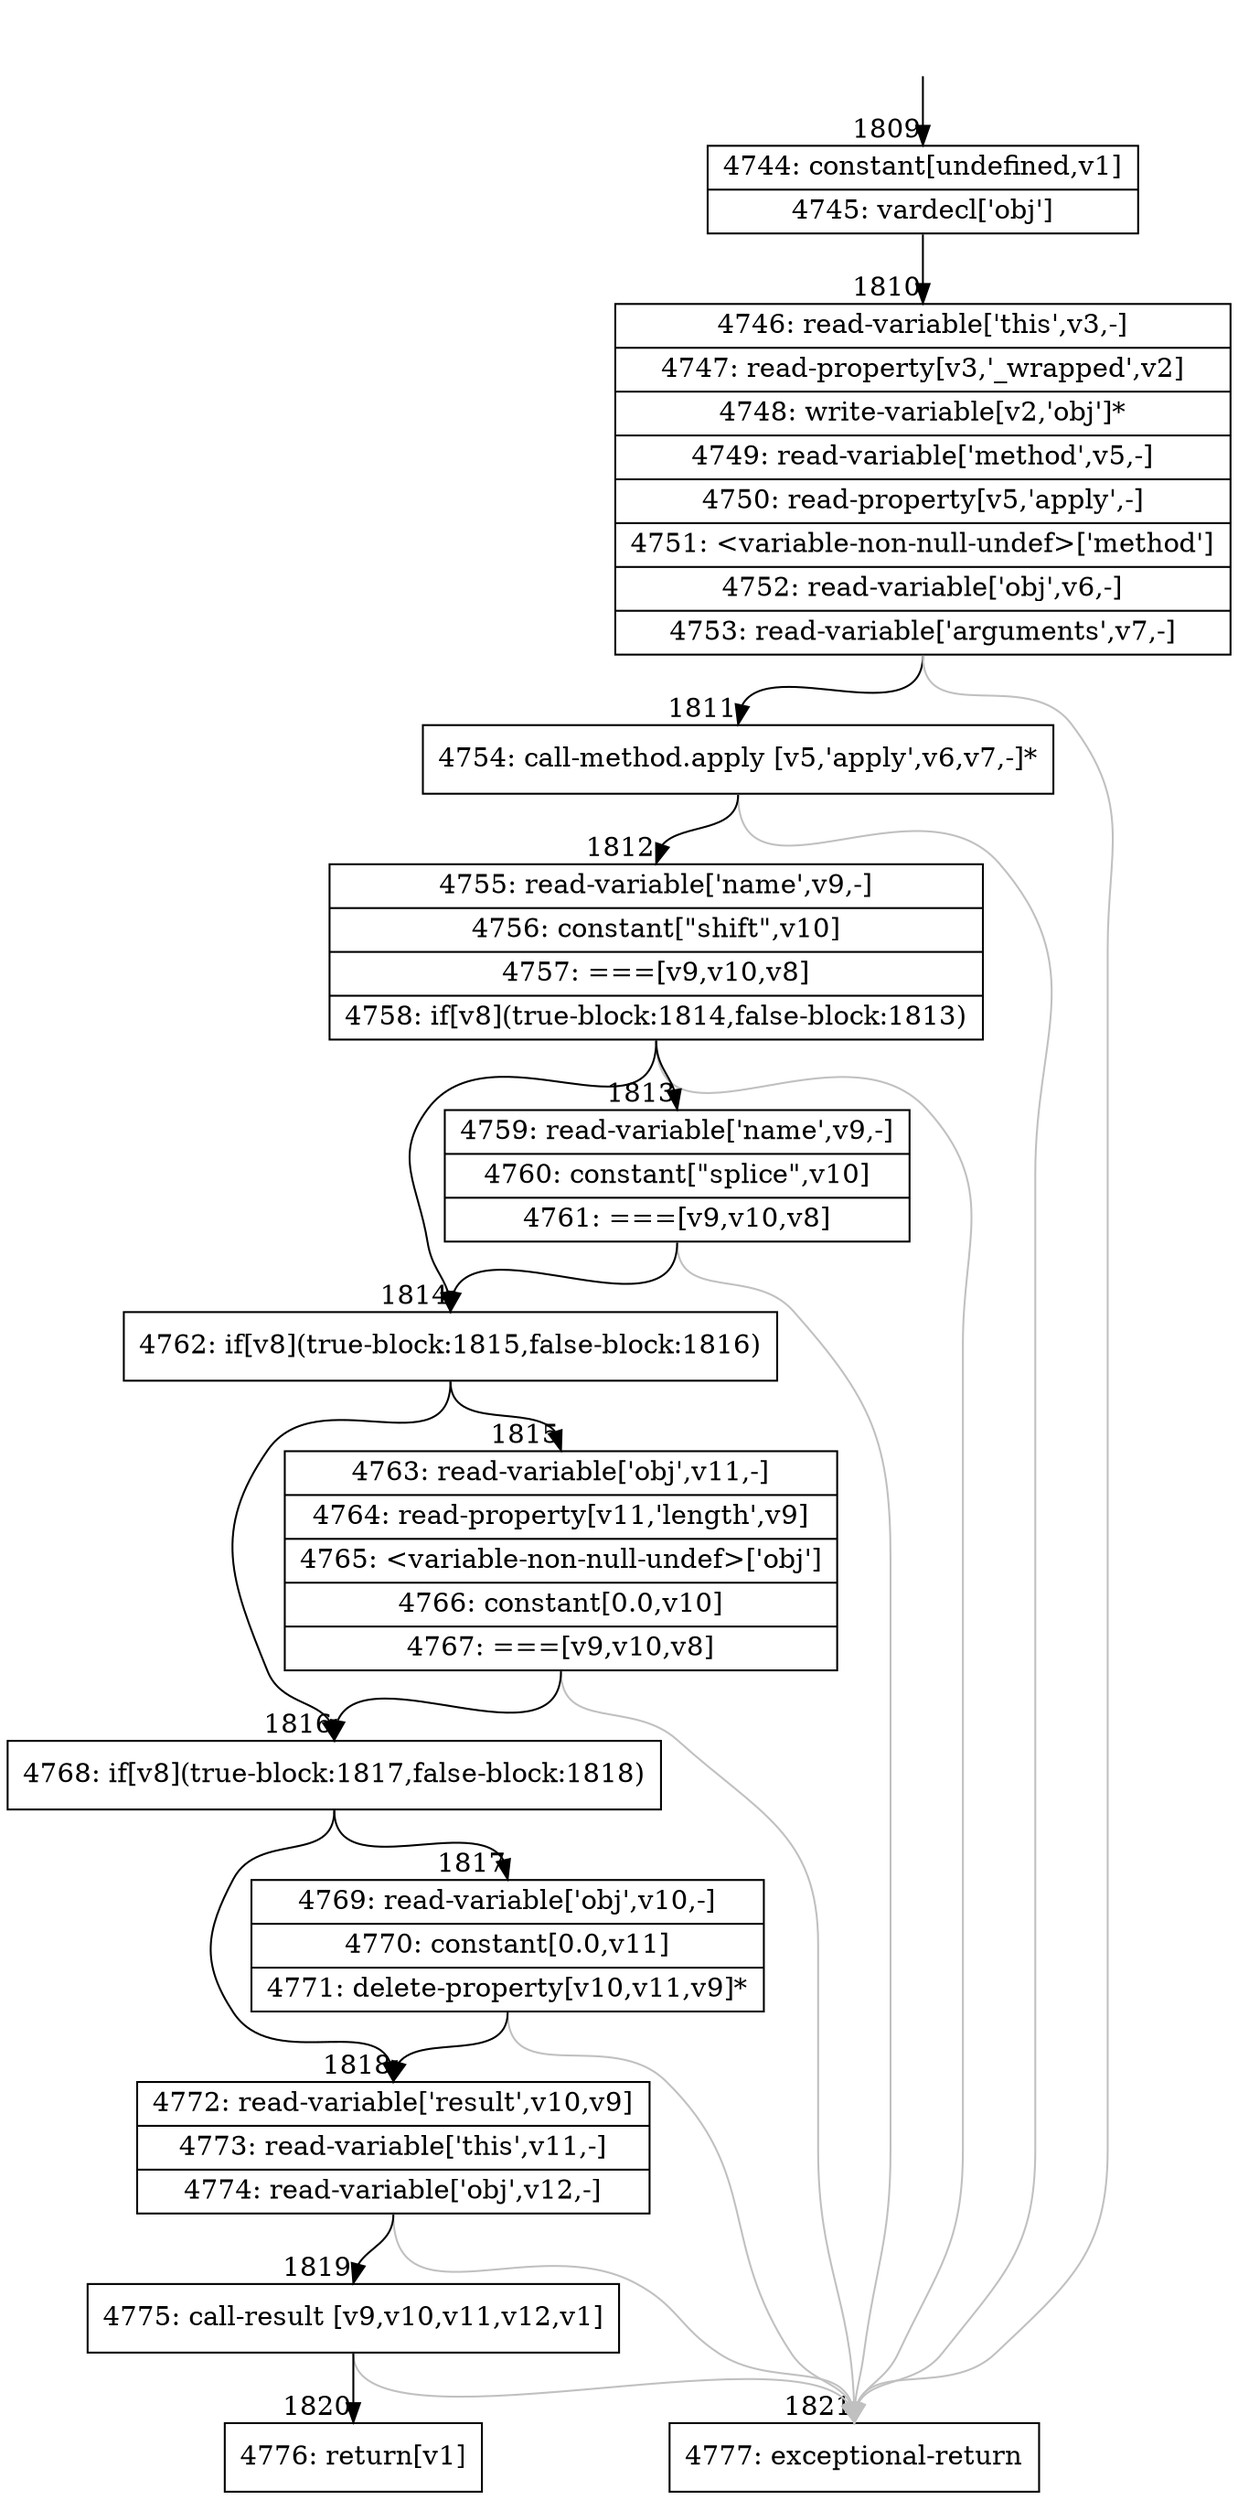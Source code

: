 digraph {
rankdir="TD"
BB_entry162[shape=none,label=""];
BB_entry162 -> BB1809 [tailport=s, headport=n, headlabel="    1809"]
BB1809 [shape=record label="{4744: constant[undefined,v1]|4745: vardecl['obj']}" ] 
BB1809 -> BB1810 [tailport=s, headport=n, headlabel="      1810"]
BB1810 [shape=record label="{4746: read-variable['this',v3,-]|4747: read-property[v3,'_wrapped',v2]|4748: write-variable[v2,'obj']*|4749: read-variable['method',v5,-]|4750: read-property[v5,'apply',-]|4751: \<variable-non-null-undef\>['method']|4752: read-variable['obj',v6,-]|4753: read-variable['arguments',v7,-]}" ] 
BB1810 -> BB1811 [tailport=s, headport=n, headlabel="      1811"]
BB1810 -> BB1821 [tailport=s, headport=n, color=gray, headlabel="      1821"]
BB1811 [shape=record label="{4754: call-method.apply [v5,'apply',v6,v7,-]*}" ] 
BB1811 -> BB1812 [tailport=s, headport=n, headlabel="      1812"]
BB1811 -> BB1821 [tailport=s, headport=n, color=gray]
BB1812 [shape=record label="{4755: read-variable['name',v9,-]|4756: constant[\"shift\",v10]|4757: ===[v9,v10,v8]|4758: if[v8](true-block:1814,false-block:1813)}" ] 
BB1812 -> BB1814 [tailport=s, headport=n, headlabel="      1814"]
BB1812 -> BB1813 [tailport=s, headport=n, headlabel="      1813"]
BB1812 -> BB1821 [tailport=s, headport=n, color=gray]
BB1813 [shape=record label="{4759: read-variable['name',v9,-]|4760: constant[\"splice\",v10]|4761: ===[v9,v10,v8]}" ] 
BB1813 -> BB1814 [tailport=s, headport=n]
BB1813 -> BB1821 [tailport=s, headport=n, color=gray]
BB1814 [shape=record label="{4762: if[v8](true-block:1815,false-block:1816)}" ] 
BB1814 -> BB1816 [tailport=s, headport=n, headlabel="      1816"]
BB1814 -> BB1815 [tailport=s, headport=n, headlabel="      1815"]
BB1815 [shape=record label="{4763: read-variable['obj',v11,-]|4764: read-property[v11,'length',v9]|4765: \<variable-non-null-undef\>['obj']|4766: constant[0.0,v10]|4767: ===[v9,v10,v8]}" ] 
BB1815 -> BB1816 [tailport=s, headport=n]
BB1815 -> BB1821 [tailport=s, headport=n, color=gray]
BB1816 [shape=record label="{4768: if[v8](true-block:1817,false-block:1818)}" ] 
BB1816 -> BB1817 [tailport=s, headport=n, headlabel="      1817"]
BB1816 -> BB1818 [tailport=s, headport=n, headlabel="      1818"]
BB1817 [shape=record label="{4769: read-variable['obj',v10,-]|4770: constant[0.0,v11]|4771: delete-property[v10,v11,v9]*}" ] 
BB1817 -> BB1818 [tailport=s, headport=n]
BB1817 -> BB1821 [tailport=s, headport=n, color=gray]
BB1818 [shape=record label="{4772: read-variable['result',v10,v9]|4773: read-variable['this',v11,-]|4774: read-variable['obj',v12,-]}" ] 
BB1818 -> BB1819 [tailport=s, headport=n, headlabel="      1819"]
BB1818 -> BB1821 [tailport=s, headport=n, color=gray]
BB1819 [shape=record label="{4775: call-result [v9,v10,v11,v12,v1]}" ] 
BB1819 -> BB1820 [tailport=s, headport=n, headlabel="      1820"]
BB1819 -> BB1821 [tailport=s, headport=n, color=gray]
BB1820 [shape=record label="{4776: return[v1]}" ] 
BB1821 [shape=record label="{4777: exceptional-return}" ] 
//#$~ 1511
}
